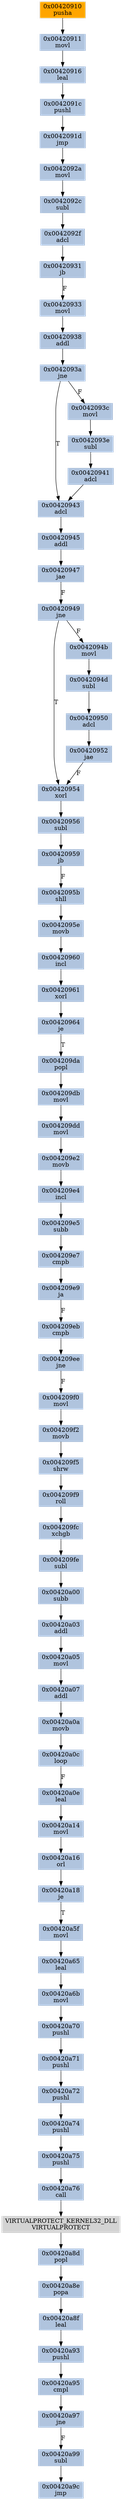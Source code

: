 strict digraph G {
	graph [bgcolor=transparent,
		name=G
	];
	node [color=lightsteelblue,
		fillcolor=lightsteelblue,
		shape=rectangle,
		style=filled
	];
	"0x00420a95"	[label="0x00420a95
cmpl"];
	"0x00420a97"	[label="0x00420a97
jne"];
	"0x00420a95" -> "0x00420a97"	[color="#000000"];
	"0x00420a07"	[label="0x00420a07
addl"];
	"0x00420a0a"	[label="0x00420a0a
movb"];
	"0x00420a07" -> "0x00420a0a"	[color="#000000"];
	"0x004209f5"	[label="0x004209f5
shrw"];
	"0x004209f9"	[label="0x004209f9
roll"];
	"0x004209f5" -> "0x004209f9"	[color="#000000"];
	"0x00420a16"	[label="0x00420a16
orl"];
	"0x00420a18"	[label="0x00420a18
je"];
	"0x00420a16" -> "0x00420a18"	[color="#000000"];
	"0x00420a76"	[label="0x00420a76
call"];
	VIRTUALPROTECT_KERNEL32_DLL	[color=lightgrey,
		fillcolor=lightgrey,
		label="VIRTUALPROTECT_KERNEL32_DLL
VIRTUALPROTECT"];
	"0x00420a76" -> VIRTUALPROTECT_KERNEL32_DLL	[color="#000000"];
	"0x00420949"	[label="0x00420949
jne"];
	"0x00420954"	[label="0x00420954
xorl"];
	"0x00420949" -> "0x00420954"	[color="#000000",
		label=T];
	"0x0042094b"	[label="0x0042094b
movl"];
	"0x00420949" -> "0x0042094b"	[color="#000000",
		label=F];
	"0x00420956"	[label="0x00420956
subl"];
	"0x00420954" -> "0x00420956"	[color="#000000"];
	"0x00420a14"	[label="0x00420a14
movl"];
	"0x00420a14" -> "0x00420a16"	[color="#000000"];
	"0x00420a70"	[label="0x00420a70
pushl"];
	"0x00420a71"	[label="0x00420a71
pushl"];
	"0x00420a70" -> "0x00420a71"	[color="#000000"];
	"0x00420952"	[label="0x00420952
jae"];
	"0x00420952" -> "0x00420954"	[color="#000000",
		label=F];
	"0x00420a99"	[label="0x00420a99
subl"];
	"0x00420a97" -> "0x00420a99"	[color="#000000",
		label=F];
	"0x004209f2"	[label="0x004209f2
movb"];
	"0x004209f2" -> "0x004209f5"	[color="#000000"];
	"0x00420959"	[label="0x00420959
jb"];
	"0x0042095b"	[label="0x0042095b
shll"];
	"0x00420959" -> "0x0042095b"	[color="#000000",
		label=F];
	"0x00420a05"	[label="0x00420a05
movl"];
	"0x00420a05" -> "0x00420a07"	[color="#000000"];
	"0x00420a72"	[label="0x00420a72
pushl"];
	"0x00420a71" -> "0x00420a72"	[color="#000000"];
	"0x00420a0c"	[label="0x00420a0c
loop"];
	"0x00420a0a" -> "0x00420a0c"	[color="#000000"];
	"0x004209e2"	[label="0x004209e2
movb"];
	"0x004209e4"	[label="0x004209e4
incl"];
	"0x004209e2" -> "0x004209e4"	[color="#000000"];
	"0x00420941"	[label="0x00420941
adcl"];
	"0x00420943"	[label="0x00420943
adcl"];
	"0x00420941" -> "0x00420943"	[color="#000000"];
	"0x00420a9c"	[label="0x00420a9c
jmp"];
	"0x00420950"	[label="0x00420950
adcl"];
	"0x00420950" -> "0x00420952"	[color="#000000"];
	"0x004209fc"	[label="0x004209fc
xchgb"];
	"0x004209f9" -> "0x004209fc"	[color="#000000"];
	"0x00420a8d"	[label="0x00420a8d
popl"];
	"0x00420a8e"	[label="0x00420a8e
popa"];
	"0x00420a8d" -> "0x00420a8e"	[color="#000000"];
	"0x00420a0e"	[label="0x00420a0e
leal"];
	"0x00420a0c" -> "0x00420a0e"	[color="#000000",
		label=F];
	"0x00420964"	[label="0x00420964
je"];
	"0x004209da"	[label="0x004209da
popl"];
	"0x00420964" -> "0x004209da"	[color="#000000",
		label=T];
	"0x00420a65"	[label="0x00420a65
leal"];
	"0x00420a6b"	[label="0x00420a6b
movl"];
	"0x00420a65" -> "0x00420a6b"	[color="#000000"];
	"0x00420a99" -> "0x00420a9c"	[color="#000000"];
	"0x004209dd"	[label="0x004209dd
movl"];
	"0x004209dd" -> "0x004209e2"	[color="#000000"];
	"0x0042092f"	[label="0x0042092f
adcl"];
	"0x00420931"	[label="0x00420931
jb"];
	"0x0042092f" -> "0x00420931"	[color="#000000"];
	"0x00420933"	[label="0x00420933
movl"];
	"0x00420938"	[label="0x00420938
addl"];
	"0x00420933" -> "0x00420938"	[color="#000000"];
	"0x0042094d"	[label="0x0042094d
subl"];
	"0x0042094b" -> "0x0042094d"	[color="#000000"];
	"0x0042093a"	[label="0x0042093a
jne"];
	"0x0042093c"	[label="0x0042093c
movl"];
	"0x0042093a" -> "0x0042093c"	[color="#000000",
		label=F];
	"0x0042093a" -> "0x00420943"	[color="#000000",
		label=T];
	"0x0042093e"	[label="0x0042093e
subl"];
	"0x0042093e" -> "0x00420941"	[color="#000000"];
	"0x00420916"	[label="0x00420916
leal"];
	"0x0042091c"	[label="0x0042091c
pushl"];
	"0x00420916" -> "0x0042091c"	[color="#000000"];
	"0x0042092a"	[label="0x0042092a
movl"];
	"0x0042092c"	[label="0x0042092c
subl"];
	"0x0042092a" -> "0x0042092c"	[color="#000000"];
	"0x00420a00"	[label="0x00420a00
subb"];
	"0x00420a03"	[label="0x00420a03
addl"];
	"0x00420a00" -> "0x00420a03"	[color="#000000"];
	"0x004209e5"	[label="0x004209e5
subb"];
	"0x004209e4" -> "0x004209e5"	[color="#000000"];
	"0x00420956" -> "0x00420959"	[color="#000000"];
	"0x00420a75"	[label="0x00420a75
pushl"];
	"0x00420a75" -> "0x00420a76"	[color="#000000"];
	"0x00420a74"	[label="0x00420a74
pushl"];
	"0x00420a72" -> "0x00420a74"	[color="#000000"];
	"0x0042091d"	[label="0x0042091d
jmp"];
	"0x0042091c" -> "0x0042091d"	[color="#000000"];
	"0x00420a8f"	[label="0x00420a8f
leal"];
	"0x00420a93"	[label="0x00420a93
pushl"];
	"0x00420a8f" -> "0x00420a93"	[color="#000000"];
	"0x00420931" -> "0x00420933"	[color="#000000",
		label=F];
	"0x00420a5f"	[label="0x00420a5f
movl"];
	"0x00420a5f" -> "0x00420a65"	[color="#000000"];
	"0x004209ee"	[label="0x004209ee
jne"];
	"0x004209f0"	[label="0x004209f0
movl"];
	"0x004209ee" -> "0x004209f0"	[color="#000000",
		label=F];
	"0x004209db"	[label="0x004209db
movl"];
	"0x004209da" -> "0x004209db"	[color="#000000"];
	"0x004209fe"	[label="0x004209fe
subl"];
	"0x004209fe" -> "0x00420a00"	[color="#000000"];
	"0x0042095e"	[label="0x0042095e
movb"];
	"0x00420960"	[label="0x00420960
incl"];
	"0x0042095e" -> "0x00420960"	[color="#000000"];
	"0x004209fc" -> "0x004209fe"	[color="#000000"];
	"0x0042093c" -> "0x0042093e"	[color="#000000"];
	"0x00420938" -> "0x0042093a"	[color="#000000"];
	"0x00420a03" -> "0x00420a05"	[color="#000000"];
	VIRTUALPROTECT_KERNEL32_DLL -> "0x00420a8d"	[color="#000000"];
	"0x0042095b" -> "0x0042095e"	[color="#000000"];
	"0x00420910"	[color=lightgrey,
		fillcolor=orange,
		label="0x00420910
pusha"];
	"0x00420911"	[label="0x00420911
movl"];
	"0x00420910" -> "0x00420911"	[color="#000000"];
	"0x004209db" -> "0x004209dd"	[color="#000000"];
	"0x00420a6b" -> "0x00420a70"	[color="#000000"];
	"0x00420a74" -> "0x00420a75"	[color="#000000"];
	"0x00420945"	[label="0x00420945
addl"];
	"0x00420947"	[label="0x00420947
jae"];
	"0x00420945" -> "0x00420947"	[color="#000000"];
	"0x00420a0e" -> "0x00420a14"	[color="#000000"];
	"0x004209eb"	[label="0x004209eb
cmpb"];
	"0x004209eb" -> "0x004209ee"	[color="#000000"];
	"0x00420947" -> "0x00420949"	[color="#000000",
		label=F];
	"0x0042094d" -> "0x00420950"	[color="#000000"];
	"0x00420943" -> "0x00420945"	[color="#000000"];
	"0x00420961"	[label="0x00420961
xorl"];
	"0x00420960" -> "0x00420961"	[color="#000000"];
	"0x00420961" -> "0x00420964"	[color="#000000"];
	"0x004209e7"	[label="0x004209e7
cmpb"];
	"0x004209e5" -> "0x004209e7"	[color="#000000"];
	"0x00420a8e" -> "0x00420a8f"	[color="#000000"];
	"0x004209e9"	[label="0x004209e9
ja"];
	"0x004209e9" -> "0x004209eb"	[color="#000000",
		label=F];
	"0x0042092c" -> "0x0042092f"	[color="#000000"];
	"0x004209f0" -> "0x004209f2"	[color="#000000"];
	"0x0042091d" -> "0x0042092a"	[color="#000000"];
	"0x00420911" -> "0x00420916"	[color="#000000"];
	"0x004209e7" -> "0x004209e9"	[color="#000000"];
	"0x00420a18" -> "0x00420a5f"	[color="#000000",
		label=T];
	"0x00420a93" -> "0x00420a95"	[color="#000000"];
}
